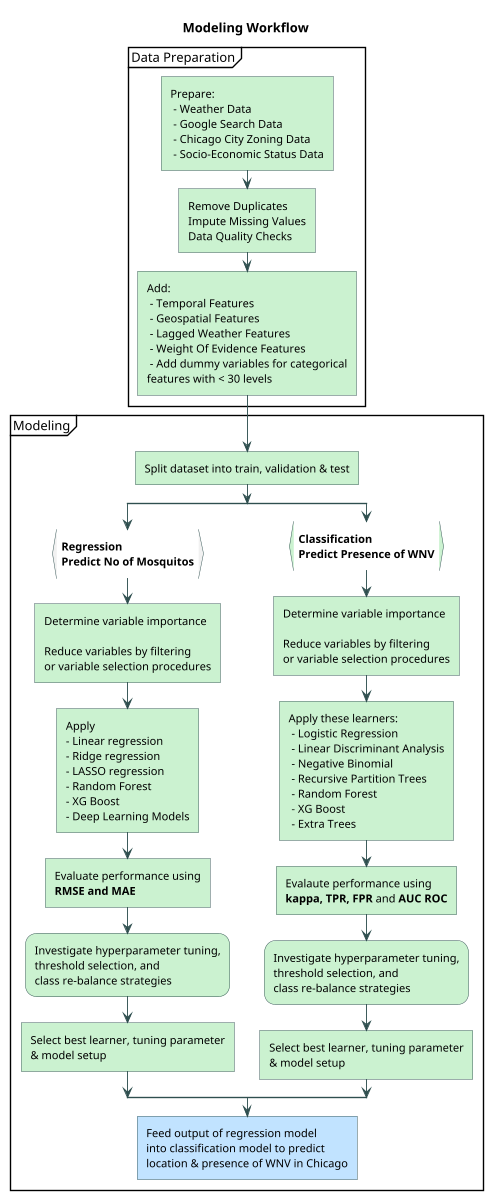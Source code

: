 @startuml
scale max 1200 height
skinparam activity {
 BorderColor DarkSlateGray
}
skinparam ArrowColor DarkSlateGray
title Modeling Workflow
partition "Data Preparation" {
#cbf2d0:Prepare:
 - Weather Data
 - Google Search Data
 - Chicago City Zoning Data
 - Socio-Economic Status Data]
#cbf2d0:Remove Duplicates
Impute Missing Values
Data Quality Checks]

#cbf2d0:Add:
 - Temporal Features
 - Geospatial Features
 - Lagged Weather Features
 - Weight Of Evidence Features
 - Add dummy variables for categorical
features with < 30 levels]
}

partition Modeling {
#cbf2d0:Split dataset into train, validation & test]
split
:**Regression**
**Predict No of Mosquitos**}
#cbf2d0:Determine variable importance

Reduce variables by filtering
or variable selection procedures]
#cbf2d0:Apply
- Linear regression
- Ridge regression
- LASSO regression
- Random Forest
- XG Boost
- Deep Learning Models]
#cbf2d0:Evaluate performance using
**RMSE and MAE**]
#cbf2d0:Investigate hyperparameter tuning,
threshold selection, and
class re-balance strategies;
#cbf2d0:Select best learner, tuning parameter
& model setup]
split again
#cbf2d0:**Classification**
**Predict Presence of WNV**}
#cbf2d0:Determine variable importance

Reduce variables by filtering
or variable selection procedures]
#cbf2d0:Apply these learners:
 - Logistic Regression
 - Linear Discriminant Analysis
 - Negative Binomial
 - Recursive Partition Trees
 - Random Forest
 - XG Boost
 - Extra Trees]
#cbf2d0:Evalaute performance using
**kappa, TPR, FPR** and **AUC ROC**]
#cbf2d0:Investigate hyperparameter tuning,
threshold selection, and
class re-balance strategies;
#cbf2d0:Select best learner, tuning parameter
& model setup]

split end

#c1e3ff:Feed output of regression model
into classification model to predict
location & presence of WNV in Chicago]
}
@enduml
